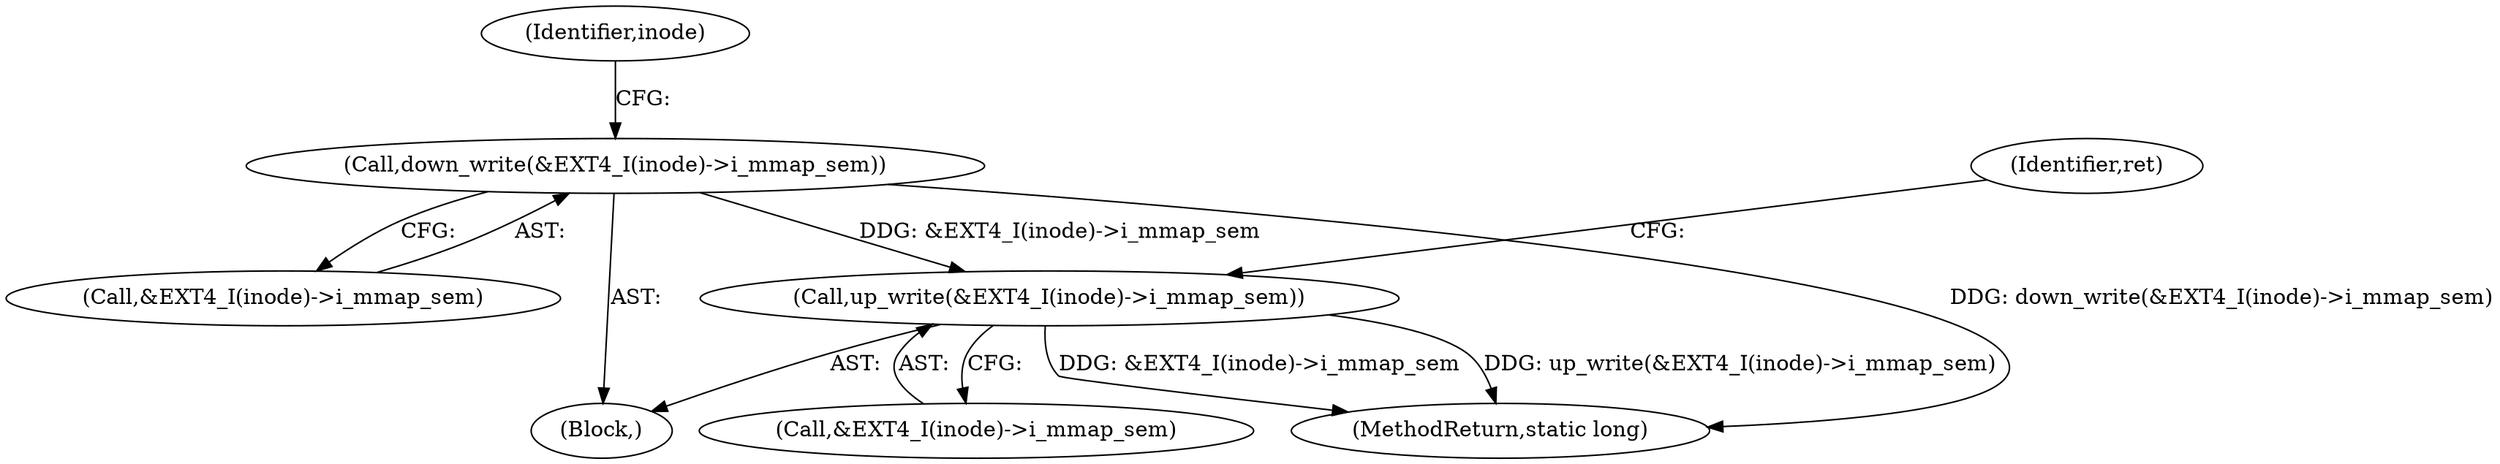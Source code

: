 digraph "0_linux_ea3d7209ca01da209cda6f0dea8be9cc4b7a933b_1@API" {
"1000349" [label="(Call,down_write(&EXT4_I(inode)->i_mmap_sem))"];
"1000380" [label="(Call,up_write(&EXT4_I(inode)->i_mmap_sem))"];
"1000356" [label="(Identifier,inode)"];
"1000381" [label="(Call,&EXT4_I(inode)->i_mmap_sem)"];
"1000380" [label="(Call,up_write(&EXT4_I(inode)->i_mmap_sem))"];
"1000349" [label="(Call,down_write(&EXT4_I(inode)->i_mmap_sem))"];
"1000387" [label="(Identifier,ret)"];
"1000339" [label="(Block,)"];
"1000350" [label="(Call,&EXT4_I(inode)->i_mmap_sem)"];
"1000490" [label="(MethodReturn,static long)"];
"1000349" -> "1000339"  [label="AST: "];
"1000349" -> "1000350"  [label="CFG: "];
"1000350" -> "1000349"  [label="AST: "];
"1000356" -> "1000349"  [label="CFG: "];
"1000349" -> "1000490"  [label="DDG: down_write(&EXT4_I(inode)->i_mmap_sem)"];
"1000349" -> "1000380"  [label="DDG: &EXT4_I(inode)->i_mmap_sem"];
"1000380" -> "1000339"  [label="AST: "];
"1000380" -> "1000381"  [label="CFG: "];
"1000381" -> "1000380"  [label="AST: "];
"1000387" -> "1000380"  [label="CFG: "];
"1000380" -> "1000490"  [label="DDG: up_write(&EXT4_I(inode)->i_mmap_sem)"];
"1000380" -> "1000490"  [label="DDG: &EXT4_I(inode)->i_mmap_sem"];
}
